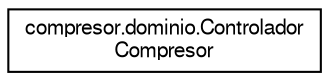 digraph "Representación gráfica de la clase"
{
  edge [fontname="FreeSans",fontsize="10",labelfontname="FreeSans",labelfontsize="10"];
  node [fontname="FreeSans",fontsize="10",shape=record];
  rankdir="LR";
  Node0 [label="compresor.dominio.Controlador\lCompresor",height=0.2,width=0.4,color="black", fillcolor="white", style="filled",URL="$classcompresor_1_1dominio_1_1_controlador_compresor.html",tooltip="Controlador de compresión Contiene las funciones esenciales que mandan la ejecución de un algoritmo d..."];
}
